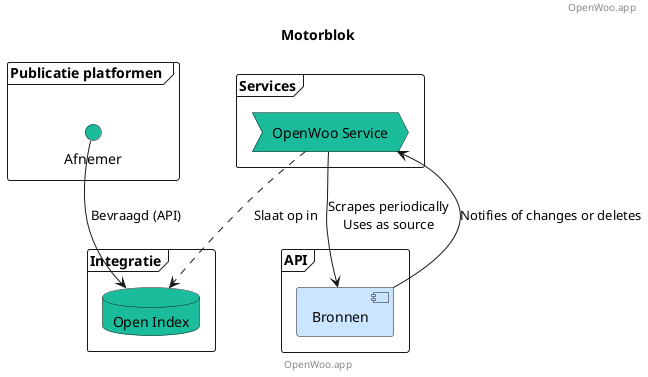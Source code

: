 @startuml
title Motorblok
footer: OpenWoo.app
header: OpenWoo.app

' Publicatie platformen (Laag 5 UI)
frame "Publicatie platformen " {
    interface "Afnemer" as Searchsite #1abc9c
}

' Services(Laag 4)
frame "Services" {
    process "OpenWoo Service"  as OWS #1abc9c
}

' Integratie (Laag 3)
frame "Integratie" {
    database "Open Index"  as OI #1abc9c
}

' Bronnen (Laag 2)
frame "API" {
    component "Bronnen" as Bronnen  #cce5ff
}

' Relationships
Searchsite -down-> OI : Bevraagd (API)
OWS ..> OI: Slaat op in

OWS -down-> Bronnen : Scrapes periodically\nUses as source

' Notifications
Bronnen -up-> OWS : Notifies of changes or deletes

@enduml